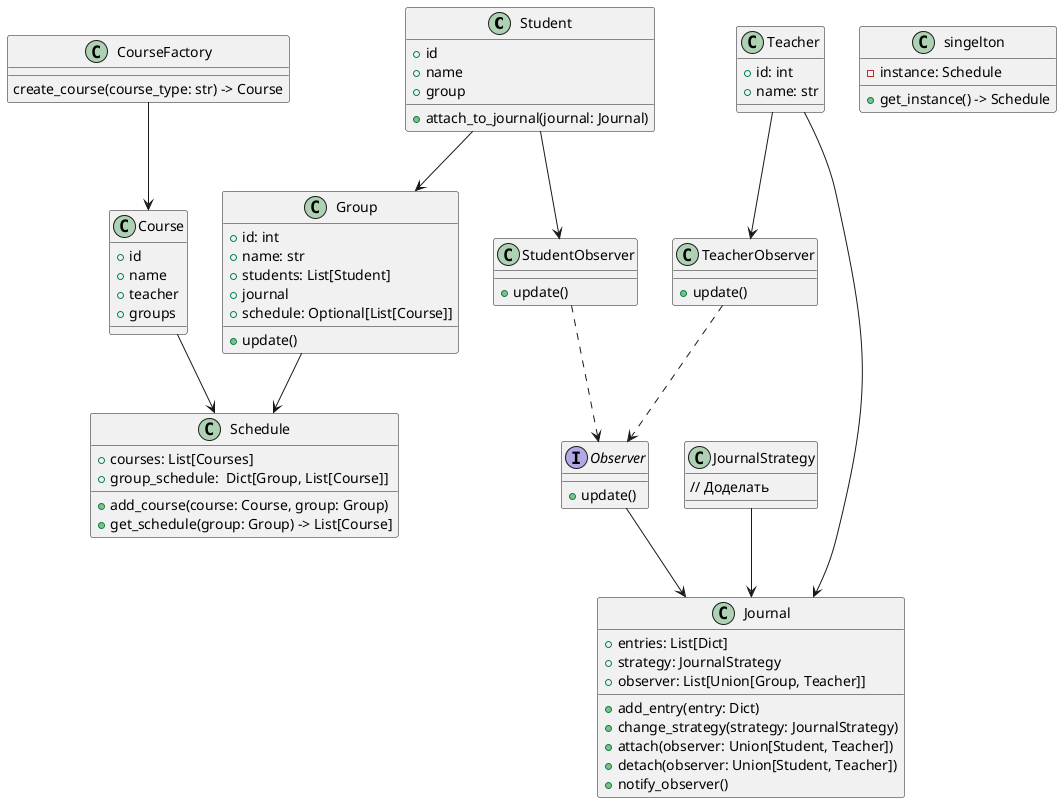 @startuml

class Student {
    + id
    + name
    + group
    + attach_to_journal(journal: Journal)
}
Student --> StudentObserver
Student --> Group

class StudentObserver {
    + update()
}
StudentObserver ..> Observer


class Group {
    + id: int
    + name: str
    + students: List[Student]
    + journal
    + schedule: Optional[List[Course]]
    + update()
}

Group --> Schedule




class Teacher {
    + id: int
    + name: str

}
Teacher --> Journal
Teacher --> TeacherObserver


class Journal {
    + entries: List[Dict]
    + strategy: JournalStrategy
    + observer: List[Union[Group, Teacher]]
    + add_entry(entry: Dict)
    + change_strategy(strategy: JournalStrategy)
    + attach(observer: Union[Student, Teacher])
    + detach(observer: Union[Student, Teacher])
    + notify_observer()
}


class JournalStrategy {
    // Доделать
}
JournalStrategy --> Journal

interface Observer {
    + update()
}

Observer --> Journal

class TeacherObserver {
    + update()
}
TeacherObserver ..> Observer


class Course {
    + id
    + name
    + teacher
    + groups
}

class CourseFactory {
    create_course(course_type: str) -> Course
}

CourseFactory --> Course
Course --> Schedule

class Schedule {
    + courses: List[Courses]
    + group_schedule:  Dict[Group, List[Course]]
    + add_course(course: Course, group: Group)
    + get_schedule(group: Group) -> List[Course]
}

class singelton {
    - instance: Schedule
    + get_instance() -> Schedule
}


@enduml
